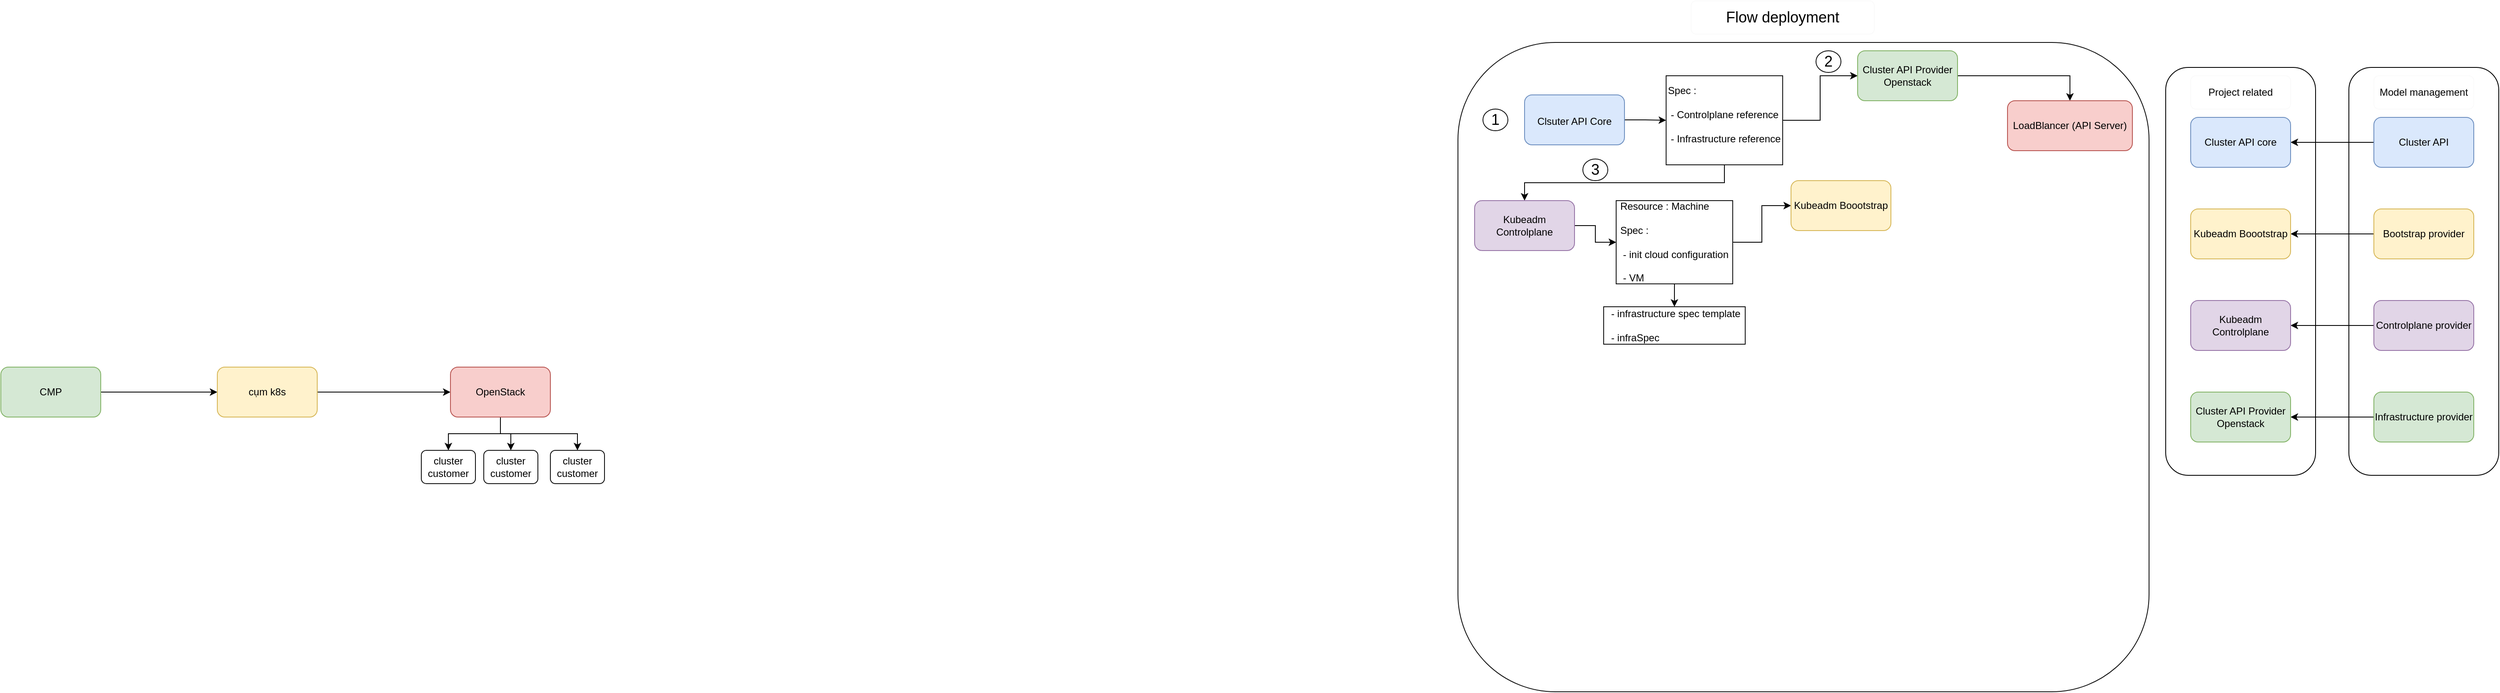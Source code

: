 <mxfile version="20.5.1" type="github">
  <diagram id="ckF89f23HVO44DXNB2ES" name="Page-1">
    <mxGraphModel dx="3972" dy="1977" grid="1" gridSize="10" guides="1" tooltips="1" connect="1" arrows="1" fold="1" page="1" pageScale="1" pageWidth="850" pageHeight="1100" math="0" shadow="0">
      <root>
        <mxCell id="0" />
        <mxCell id="1" parent="0" />
        <mxCell id="fyvyXo7SHXgF6kiXvZ8K-14" value="" style="rounded=1;whiteSpace=wrap;html=1;" parent="1" vertex="1">
          <mxGeometry x="630" y="30" width="180" height="490" as="geometry" />
        </mxCell>
        <mxCell id="fyvyXo7SHXgF6kiXvZ8K-1" value="" style="rounded=1;whiteSpace=wrap;html=1;" parent="1" vertex="1">
          <mxGeometry x="850" y="30" width="180" height="490" as="geometry" />
        </mxCell>
        <mxCell id="fyvyXo7SHXgF6kiXvZ8K-10" style="edgeStyle=orthogonalEdgeStyle;rounded=0;orthogonalLoop=1;jettySize=auto;html=1;entryX=1;entryY=0.5;entryDx=0;entryDy=0;" parent="1" source="fyvyXo7SHXgF6kiXvZ8K-2" target="fyvyXo7SHXgF6kiXvZ8K-6" edge="1">
          <mxGeometry relative="1" as="geometry" />
        </mxCell>
        <mxCell id="fyvyXo7SHXgF6kiXvZ8K-2" value="Cluster API" style="rounded=1;whiteSpace=wrap;html=1;fillColor=#dae8fc;strokeColor=#6c8ebf;" parent="1" vertex="1">
          <mxGeometry x="880" y="90" width="120" height="60" as="geometry" />
        </mxCell>
        <mxCell id="fyvyXo7SHXgF6kiXvZ8K-11" style="edgeStyle=orthogonalEdgeStyle;rounded=0;orthogonalLoop=1;jettySize=auto;html=1;entryX=1;entryY=0.5;entryDx=0;entryDy=0;" parent="1" source="fyvyXo7SHXgF6kiXvZ8K-3" target="fyvyXo7SHXgF6kiXvZ8K-7" edge="1">
          <mxGeometry relative="1" as="geometry" />
        </mxCell>
        <mxCell id="fyvyXo7SHXgF6kiXvZ8K-3" value="Bootstrap provider" style="rounded=1;whiteSpace=wrap;html=1;fillColor=#fff2cc;strokeColor=#d6b656;" parent="1" vertex="1">
          <mxGeometry x="880" y="200" width="120" height="60" as="geometry" />
        </mxCell>
        <mxCell id="fyvyXo7SHXgF6kiXvZ8K-12" style="edgeStyle=orthogonalEdgeStyle;rounded=0;orthogonalLoop=1;jettySize=auto;html=1;entryX=1;entryY=0.5;entryDx=0;entryDy=0;" parent="1" source="fyvyXo7SHXgF6kiXvZ8K-4" target="fyvyXo7SHXgF6kiXvZ8K-8" edge="1">
          <mxGeometry relative="1" as="geometry" />
        </mxCell>
        <mxCell id="fyvyXo7SHXgF6kiXvZ8K-4" value="Controlplane provider" style="rounded=1;whiteSpace=wrap;html=1;fillColor=#e1d5e7;strokeColor=#9673a6;" parent="1" vertex="1">
          <mxGeometry x="880" y="310" width="120" height="60" as="geometry" />
        </mxCell>
        <mxCell id="fyvyXo7SHXgF6kiXvZ8K-13" style="edgeStyle=orthogonalEdgeStyle;rounded=0;orthogonalLoop=1;jettySize=auto;html=1;" parent="1" source="fyvyXo7SHXgF6kiXvZ8K-5" target="fyvyXo7SHXgF6kiXvZ8K-9" edge="1">
          <mxGeometry relative="1" as="geometry" />
        </mxCell>
        <mxCell id="fyvyXo7SHXgF6kiXvZ8K-5" value="Infrastructure provider" style="rounded=1;whiteSpace=wrap;html=1;fillColor=#d5e8d4;strokeColor=#82b366;" parent="1" vertex="1">
          <mxGeometry x="880" y="420" width="120" height="60" as="geometry" />
        </mxCell>
        <mxCell id="fyvyXo7SHXgF6kiXvZ8K-6" value="Cluster API core" style="rounded=1;whiteSpace=wrap;html=1;fillColor=#dae8fc;strokeColor=#6c8ebf;" parent="1" vertex="1">
          <mxGeometry x="660" y="90" width="120" height="60" as="geometry" />
        </mxCell>
        <mxCell id="fyvyXo7SHXgF6kiXvZ8K-7" value="Kubeadm Boootstrap" style="rounded=1;whiteSpace=wrap;html=1;fillColor=#fff2cc;strokeColor=#d6b656;" parent="1" vertex="1">
          <mxGeometry x="660" y="200" width="120" height="60" as="geometry" />
        </mxCell>
        <mxCell id="fyvyXo7SHXgF6kiXvZ8K-8" value="Kubeadm Controlplane" style="rounded=1;whiteSpace=wrap;html=1;fillColor=#e1d5e7;strokeColor=#9673a6;" parent="1" vertex="1">
          <mxGeometry x="660" y="310" width="120" height="60" as="geometry" />
        </mxCell>
        <mxCell id="fyvyXo7SHXgF6kiXvZ8K-9" value="Cluster API Provider Openstack" style="rounded=1;whiteSpace=wrap;html=1;fillColor=#d5e8d4;strokeColor=#82b366;" parent="1" vertex="1">
          <mxGeometry x="660" y="420" width="120" height="60" as="geometry" />
        </mxCell>
        <mxCell id="fyvyXo7SHXgF6kiXvZ8K-16" value="Project related" style="rounded=1;whiteSpace=wrap;html=1;strokeColor=#FAFAFA;" parent="1" vertex="1">
          <mxGeometry x="660" y="40" width="120" height="40" as="geometry" />
        </mxCell>
        <mxCell id="fyvyXo7SHXgF6kiXvZ8K-17" value="Model management" style="rounded=1;whiteSpace=wrap;html=1;strokeColor=#FAFAFA;" parent="1" vertex="1">
          <mxGeometry x="880" y="40" width="120" height="40" as="geometry" />
        </mxCell>
        <mxCell id="fyvyXo7SHXgF6kiXvZ8K-18" value="" style="rounded=1;whiteSpace=wrap;html=1;strokeColor=#0D0D0D;" parent="1" vertex="1">
          <mxGeometry x="-220" width="830" height="780" as="geometry" />
        </mxCell>
        <mxCell id="fyvyXo7SHXgF6kiXvZ8K-19" value="&lt;font style=&quot;font-size: 18px;&quot;&gt;Flow deployment&lt;/font&gt;" style="rounded=1;whiteSpace=wrap;html=1;strokeColor=#FAFAFA;" parent="1" vertex="1">
          <mxGeometry x="60" y="-50" width="220" height="40" as="geometry" />
        </mxCell>
        <mxCell id="fyvyXo7SHXgF6kiXvZ8K-29" style="edgeStyle=orthogonalEdgeStyle;rounded=0;orthogonalLoop=1;jettySize=auto;html=1;exitX=1;exitY=0.5;exitDx=0;exitDy=0;entryX=0;entryY=0.5;entryDx=0;entryDy=0;fontSize=12;" parent="1" source="fyvyXo7SHXgF6kiXvZ8K-20" target="fyvyXo7SHXgF6kiXvZ8K-28" edge="1">
          <mxGeometry relative="1" as="geometry" />
        </mxCell>
        <mxCell id="fyvyXo7SHXgF6kiXvZ8K-20" value="&lt;font style=&quot;font-size: 12px;&quot;&gt;Clsuter API Core&lt;/font&gt;" style="rounded=1;whiteSpace=wrap;html=1;strokeColor=#6c8ebf;fontSize=18;fillColor=#dae8fc;" parent="1" vertex="1">
          <mxGeometry x="-140" y="63" width="120" height="60" as="geometry" />
        </mxCell>
        <mxCell id="fyvyXo7SHXgF6kiXvZ8K-21" value="1" style="ellipse;whiteSpace=wrap;html=1;strokeColor=#0D0D0D;fontSize=18;" parent="1" vertex="1">
          <mxGeometry x="-190" y="80" width="30" height="26" as="geometry" />
        </mxCell>
        <mxCell id="fyvyXo7SHXgF6kiXvZ8K-36" style="edgeStyle=orthogonalEdgeStyle;rounded=0;orthogonalLoop=1;jettySize=auto;html=1;exitX=0.5;exitY=1;exitDx=0;exitDy=0;entryX=0.5;entryY=0;entryDx=0;entryDy=0;fontSize=12;" parent="1" source="fyvyXo7SHXgF6kiXvZ8K-28" target="fyvyXo7SHXgF6kiXvZ8K-31" edge="1">
          <mxGeometry relative="1" as="geometry" />
        </mxCell>
        <mxCell id="fyvyXo7SHXgF6kiXvZ8K-37" style="edgeStyle=orthogonalEdgeStyle;rounded=0;orthogonalLoop=1;jettySize=auto;html=1;exitX=1;exitY=0.5;exitDx=0;exitDy=0;entryX=0;entryY=0.5;entryDx=0;entryDy=0;fontSize=12;" parent="1" source="fyvyXo7SHXgF6kiXvZ8K-28" target="fyvyXo7SHXgF6kiXvZ8K-32" edge="1">
          <mxGeometry relative="1" as="geometry" />
        </mxCell>
        <mxCell id="fyvyXo7SHXgF6kiXvZ8K-28" value="&lt;div style=&quot;text-align: justify;&quot;&gt;Spec :&amp;nbsp;&lt;/div&gt;&lt;div style=&quot;text-align: justify;&quot;&gt;&lt;span style=&quot;background-color: initial;&quot;&gt;&lt;br&gt;&lt;/span&gt;&lt;/div&gt;&lt;div style=&quot;text-align: justify;&quot;&gt;&lt;span style=&quot;background-color: initial;&quot;&gt;&amp;nbsp;- Controlplane reference&lt;/span&gt;&lt;br&gt;&lt;/div&gt;&lt;div style=&quot;text-align: justify;&quot;&gt;&amp;nbsp;&lt;/div&gt;&lt;div style=&quot;text-align: justify;&quot;&gt;&amp;nbsp;- Infrastructure reference&lt;/div&gt;&lt;div style=&quot;text-align: justify;&quot;&gt;&lt;br&gt;&lt;/div&gt;" style="rounded=0;whiteSpace=wrap;html=1;strokeColor=#0D0D0D;fontSize=12;" parent="1" vertex="1">
          <mxGeometry x="30" y="40" width="140" height="107" as="geometry" />
        </mxCell>
        <mxCell id="_kE5tXNdfVzmx50pyCrz-2" value="" style="edgeStyle=orthogonalEdgeStyle;rounded=0;orthogonalLoop=1;jettySize=auto;html=1;fontSize=12;entryX=0;entryY=0.5;entryDx=0;entryDy=0;" edge="1" parent="1" source="fyvyXo7SHXgF6kiXvZ8K-31" target="_kE5tXNdfVzmx50pyCrz-3">
          <mxGeometry relative="1" as="geometry">
            <mxPoint x="-140" y="290" as="targetPoint" />
          </mxGeometry>
        </mxCell>
        <mxCell id="fyvyXo7SHXgF6kiXvZ8K-31" value="Kubeadm Controlplane" style="rounded=1;whiteSpace=wrap;html=1;fillColor=#e1d5e7;strokeColor=#9673a6;" parent="1" vertex="1">
          <mxGeometry x="-200" y="190" width="120" height="60" as="geometry" />
        </mxCell>
        <mxCell id="_kE5tXNdfVzmx50pyCrz-20" style="edgeStyle=orthogonalEdgeStyle;rounded=0;orthogonalLoop=1;jettySize=auto;html=1;exitX=1;exitY=0.5;exitDx=0;exitDy=0;entryX=0.5;entryY=0;entryDx=0;entryDy=0;fontSize=12;" edge="1" parent="1" source="fyvyXo7SHXgF6kiXvZ8K-32" target="fyvyXo7SHXgF6kiXvZ8K-40">
          <mxGeometry relative="1" as="geometry" />
        </mxCell>
        <mxCell id="fyvyXo7SHXgF6kiXvZ8K-32" value="Cluster API Provider Openstack" style="rounded=1;whiteSpace=wrap;html=1;fillColor=#d5e8d4;strokeColor=#82b366;" parent="1" vertex="1">
          <mxGeometry x="260" y="10" width="120" height="60" as="geometry" />
        </mxCell>
        <mxCell id="fyvyXo7SHXgF6kiXvZ8K-38" value="2" style="ellipse;whiteSpace=wrap;html=1;strokeColor=#0D0D0D;fontSize=18;" parent="1" vertex="1">
          <mxGeometry x="210" y="10" width="30" height="26" as="geometry" />
        </mxCell>
        <mxCell id="fyvyXo7SHXgF6kiXvZ8K-39" value="3" style="ellipse;whiteSpace=wrap;html=1;strokeColor=#0D0D0D;fontSize=18;" parent="1" vertex="1">
          <mxGeometry x="-70" y="140" width="30" height="26" as="geometry" />
        </mxCell>
        <mxCell id="fyvyXo7SHXgF6kiXvZ8K-40" value="LoadBlancer (API Server)" style="rounded=1;whiteSpace=wrap;html=1;strokeColor=#b85450;fontSize=12;fillColor=#f8cecc;" parent="1" vertex="1">
          <mxGeometry x="440" y="70" width="150" height="60" as="geometry" />
        </mxCell>
        <mxCell id="_kE5tXNdfVzmx50pyCrz-16" style="edgeStyle=orthogonalEdgeStyle;rounded=0;orthogonalLoop=1;jettySize=auto;html=1;entryX=0.5;entryY=0;entryDx=0;entryDy=0;fontSize=12;" edge="1" parent="1" source="_kE5tXNdfVzmx50pyCrz-3" target="_kE5tXNdfVzmx50pyCrz-15">
          <mxGeometry relative="1" as="geometry" />
        </mxCell>
        <mxCell id="_kE5tXNdfVzmx50pyCrz-19" style="edgeStyle=orthogonalEdgeStyle;rounded=0;orthogonalLoop=1;jettySize=auto;html=1;exitX=1;exitY=0.5;exitDx=0;exitDy=0;entryX=0;entryY=0.5;entryDx=0;entryDy=0;fontSize=12;" edge="1" parent="1" source="_kE5tXNdfVzmx50pyCrz-3" target="_kE5tXNdfVzmx50pyCrz-17">
          <mxGeometry relative="1" as="geometry" />
        </mxCell>
        <mxCell id="_kE5tXNdfVzmx50pyCrz-3" value="&lt;div style=&quot;text-align: justify;&quot;&gt;&lt;br&gt;&lt;/div&gt;&lt;div style=&quot;text-align: justify;&quot;&gt;Resource : Machine&lt;/div&gt;&lt;div style=&quot;text-align: justify;&quot;&gt;&lt;br&gt;&lt;/div&gt;&lt;div style=&quot;text-align: justify;&quot;&gt;Spec :&amp;nbsp;&lt;/div&gt;&lt;div style=&quot;text-align: justify;&quot;&gt;&lt;span style=&quot;background-color: initial;&quot;&gt;&lt;br&gt;&lt;/span&gt;&lt;/div&gt;&lt;div style=&quot;text-align: justify;&quot;&gt;&lt;span style=&quot;background-color: initial;&quot;&gt;&amp;nbsp;- init cloud configuration&lt;/span&gt;&lt;br&gt;&lt;/div&gt;&lt;div style=&quot;text-align: justify;&quot;&gt;&amp;nbsp;&lt;/div&gt;&lt;div style=&quot;text-align: justify;&quot;&gt;&amp;nbsp;- VM&lt;/div&gt;&lt;div style=&quot;text-align: justify;&quot;&gt;&lt;br&gt;&lt;/div&gt;" style="rounded=0;whiteSpace=wrap;html=1;strokeColor=#0D0D0D;fontSize=12;" vertex="1" parent="1">
          <mxGeometry x="-30" y="190" width="140" height="100" as="geometry" />
        </mxCell>
        <mxCell id="_kE5tXNdfVzmx50pyCrz-7" style="edgeStyle=orthogonalEdgeStyle;rounded=0;orthogonalLoop=1;jettySize=auto;html=1;exitX=1;exitY=0.5;exitDx=0;exitDy=0;fontSize=12;" edge="1" parent="1" source="_kE5tXNdfVzmx50pyCrz-4" target="_kE5tXNdfVzmx50pyCrz-5">
          <mxGeometry relative="1" as="geometry" />
        </mxCell>
        <mxCell id="_kE5tXNdfVzmx50pyCrz-4" value="CMP" style="rounded=1;whiteSpace=wrap;html=1;strokeColor=#82b366;fontSize=12;fillColor=#d5e8d4;" vertex="1" parent="1">
          <mxGeometry x="-1970" y="390" width="120" height="60" as="geometry" />
        </mxCell>
        <mxCell id="_kE5tXNdfVzmx50pyCrz-8" style="edgeStyle=orthogonalEdgeStyle;rounded=0;orthogonalLoop=1;jettySize=auto;html=1;exitX=1;exitY=0.5;exitDx=0;exitDy=0;fontSize=12;" edge="1" parent="1" source="_kE5tXNdfVzmx50pyCrz-5" target="_kE5tXNdfVzmx50pyCrz-6">
          <mxGeometry relative="1" as="geometry" />
        </mxCell>
        <mxCell id="_kE5tXNdfVzmx50pyCrz-5" value="cụm k8s" style="rounded=1;whiteSpace=wrap;html=1;strokeColor=#d6b656;fontSize=12;fillColor=#fff2cc;" vertex="1" parent="1">
          <mxGeometry x="-1710" y="390" width="120" height="60" as="geometry" />
        </mxCell>
        <mxCell id="_kE5tXNdfVzmx50pyCrz-12" style="edgeStyle=orthogonalEdgeStyle;rounded=0;orthogonalLoop=1;jettySize=auto;html=1;exitX=0.5;exitY=1;exitDx=0;exitDy=0;fontSize=12;" edge="1" parent="1" source="_kE5tXNdfVzmx50pyCrz-6" target="_kE5tXNdfVzmx50pyCrz-9">
          <mxGeometry relative="1" as="geometry" />
        </mxCell>
        <mxCell id="_kE5tXNdfVzmx50pyCrz-13" style="edgeStyle=orthogonalEdgeStyle;rounded=0;orthogonalLoop=1;jettySize=auto;html=1;exitX=0.5;exitY=1;exitDx=0;exitDy=0;entryX=0.5;entryY=0;entryDx=0;entryDy=0;fontSize=12;" edge="1" parent="1" source="_kE5tXNdfVzmx50pyCrz-6" target="_kE5tXNdfVzmx50pyCrz-10">
          <mxGeometry relative="1" as="geometry" />
        </mxCell>
        <mxCell id="_kE5tXNdfVzmx50pyCrz-14" style="edgeStyle=orthogonalEdgeStyle;rounded=0;orthogonalLoop=1;jettySize=auto;html=1;exitX=0.5;exitY=1;exitDx=0;exitDy=0;entryX=0.5;entryY=0;entryDx=0;entryDy=0;fontSize=12;" edge="1" parent="1" source="_kE5tXNdfVzmx50pyCrz-6" target="_kE5tXNdfVzmx50pyCrz-11">
          <mxGeometry relative="1" as="geometry" />
        </mxCell>
        <mxCell id="_kE5tXNdfVzmx50pyCrz-6" value="OpenStack" style="rounded=1;whiteSpace=wrap;html=1;strokeColor=#b85450;fontSize=12;fillColor=#f8cecc;" vertex="1" parent="1">
          <mxGeometry x="-1430" y="390" width="120" height="60" as="geometry" />
        </mxCell>
        <mxCell id="_kE5tXNdfVzmx50pyCrz-9" value="cluster customer" style="rounded=1;whiteSpace=wrap;html=1;strokeColor=#0D0D0D;fontSize=12;" vertex="1" parent="1">
          <mxGeometry x="-1465" y="490" width="65" height="40" as="geometry" />
        </mxCell>
        <mxCell id="_kE5tXNdfVzmx50pyCrz-10" value="cluster customer" style="rounded=1;whiteSpace=wrap;html=1;strokeColor=#0D0D0D;fontSize=12;" vertex="1" parent="1">
          <mxGeometry x="-1390" y="490" width="65" height="40" as="geometry" />
        </mxCell>
        <mxCell id="_kE5tXNdfVzmx50pyCrz-11" value="cluster customer" style="rounded=1;whiteSpace=wrap;html=1;strokeColor=#0D0D0D;fontSize=12;" vertex="1" parent="1">
          <mxGeometry x="-1310" y="490" width="65" height="40" as="geometry" />
        </mxCell>
        <mxCell id="_kE5tXNdfVzmx50pyCrz-15" value="&lt;div style=&quot;text-align: justify;&quot;&gt;&lt;span style=&quot;background-color: initial;&quot;&gt;&amp;nbsp;- infrastructure spec template&lt;/span&gt;&lt;br&gt;&lt;/div&gt;&lt;div style=&quot;text-align: justify;&quot;&gt;&amp;nbsp;&lt;/div&gt;&lt;div style=&quot;text-align: justify;&quot;&gt;&amp;nbsp;- infraSpec&lt;/div&gt;" style="rounded=0;whiteSpace=wrap;html=1;strokeColor=#0D0D0D;fontSize=12;" vertex="1" parent="1">
          <mxGeometry x="-45" y="317.5" width="170" height="45" as="geometry" />
        </mxCell>
        <mxCell id="_kE5tXNdfVzmx50pyCrz-17" value="Kubeadm Boootstrap" style="rounded=1;whiteSpace=wrap;html=1;fillColor=#fff2cc;strokeColor=#d6b656;" vertex="1" parent="1">
          <mxGeometry x="180" y="166" width="120" height="60" as="geometry" />
        </mxCell>
      </root>
    </mxGraphModel>
  </diagram>
</mxfile>
